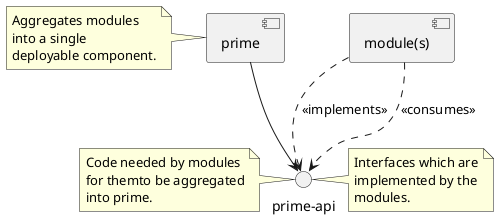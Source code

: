 @startuml

[prime]
note left of prime
    Aggregates modules
    into a single
    deployable component.
end note

interface "prime-api" as primeApi
[prime] --> primeApi

note left of primeApi
    Code needed by modules
    for themto be aggregated
    into prime.
end note

note right of primeApi
    Interfaces which are
    implemented by the
    modules.
end note

[module(s)] ..> primeApi : <<implements>>
[module(s)] ..> primeApi : <<consumes>>

@enduml